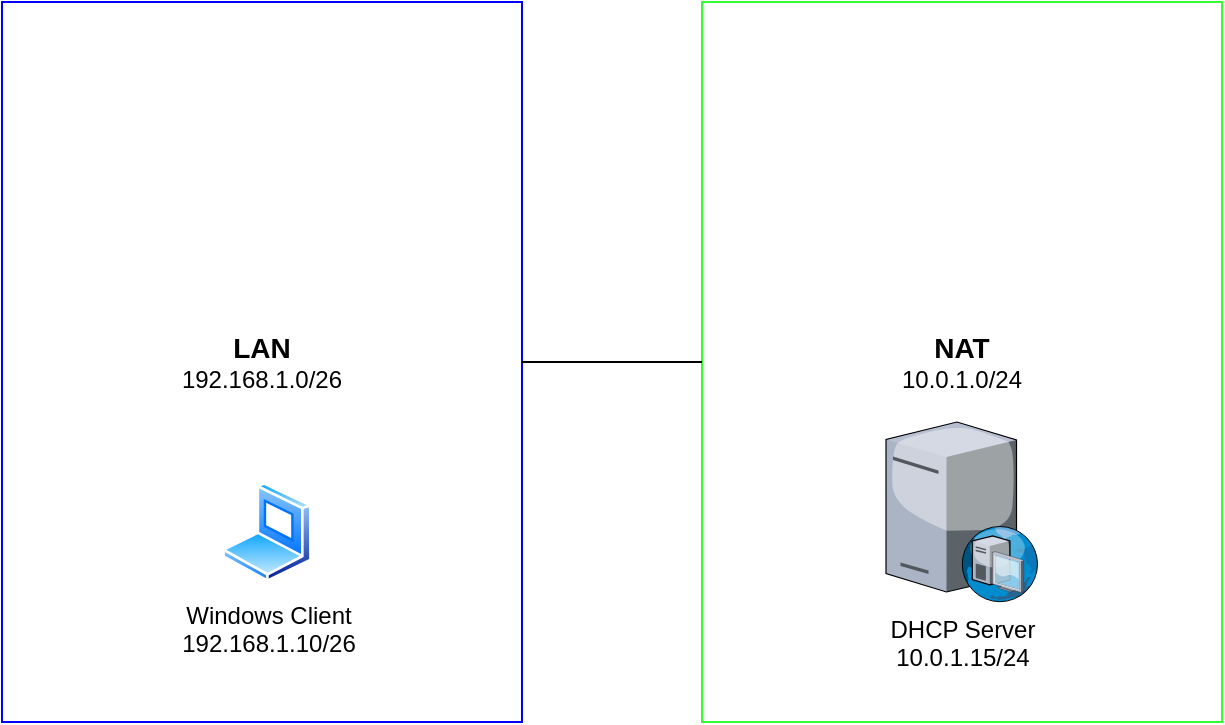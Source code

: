 <mxfile version="24.0.4" type="device">
  <diagram name="Page-1" id="nTQGUZQcPy84R1Rn9wm-">
    <mxGraphModel dx="1434" dy="844" grid="1" gridSize="10" guides="1" tooltips="1" connect="1" arrows="1" fold="1" page="1" pageScale="1" pageWidth="827" pageHeight="1169" math="0" shadow="0">
      <root>
        <mxCell id="0" />
        <mxCell id="1" parent="0" />
        <mxCell id="Lu9Eben1TwgA7Xt8Hn3x-7" value="" style="rounded=0;whiteSpace=wrap;html=1;strokeColor=none;" vertex="1" parent="1">
          <mxGeometry x="120" y="310" width="610" height="360" as="geometry" />
        </mxCell>
        <mxCell id="Lu9Eben1TwgA7Xt8Hn3x-1" value="&lt;font style=&quot;font-size: 14px;&quot;&gt;&lt;b&gt;LAN&lt;/b&gt;&lt;/font&gt;&lt;div&gt;192.168.1.0/26&lt;/div&gt;" style="rounded=0;whiteSpace=wrap;html=1;strokeColor=#0000FF;fillColor=none;" vertex="1" parent="1">
          <mxGeometry x="120" y="310" width="260" height="360" as="geometry" />
        </mxCell>
        <mxCell id="Lu9Eben1TwgA7Xt8Hn3x-2" value="&lt;b&gt;&lt;font style=&quot;font-size: 14px;&quot;&gt;NAT&lt;/font&gt;&lt;/b&gt;&lt;div&gt;10.0.1.0/24&lt;/div&gt;" style="rounded=0;whiteSpace=wrap;html=1;strokeColor=#33FF33;fillColor=none;" vertex="1" parent="1">
          <mxGeometry x="470" y="310" width="260" height="360" as="geometry" />
        </mxCell>
        <mxCell id="Lu9Eben1TwgA7Xt8Hn3x-3" value="DHCP Server&lt;div&gt;10.0.1.15/24&lt;/div&gt;" style="verticalLabelPosition=bottom;sketch=0;aspect=fixed;html=1;verticalAlign=top;strokeColor=none;align=center;outlineConnect=0;shape=mxgraph.citrix.dhcp_server;" vertex="1" parent="1">
          <mxGeometry x="562" y="520" width="76" height="90" as="geometry" />
        </mxCell>
        <mxCell id="Lu9Eben1TwgA7Xt8Hn3x-4" value="" style="endArrow=none;html=1;rounded=0;exitX=1;exitY=0.5;exitDx=0;exitDy=0;entryX=0;entryY=0.5;entryDx=0;entryDy=0;" edge="1" parent="1" source="Lu9Eben1TwgA7Xt8Hn3x-1" target="Lu9Eben1TwgA7Xt8Hn3x-2">
          <mxGeometry width="50" height="50" relative="1" as="geometry">
            <mxPoint x="390" y="460" as="sourcePoint" />
            <mxPoint x="440" y="410" as="targetPoint" />
          </mxGeometry>
        </mxCell>
        <mxCell id="Lu9Eben1TwgA7Xt8Hn3x-5" value="Windows Client&lt;br&gt;192.168.1.10/26" style="image;aspect=fixed;perimeter=ellipsePerimeter;html=1;align=center;shadow=0;dashed=0;spacingTop=3;image=img/lib/active_directory/laptop_client.svg;" vertex="1" parent="1">
          <mxGeometry x="230" y="550" width="45" height="50" as="geometry" />
        </mxCell>
      </root>
    </mxGraphModel>
  </diagram>
</mxfile>
